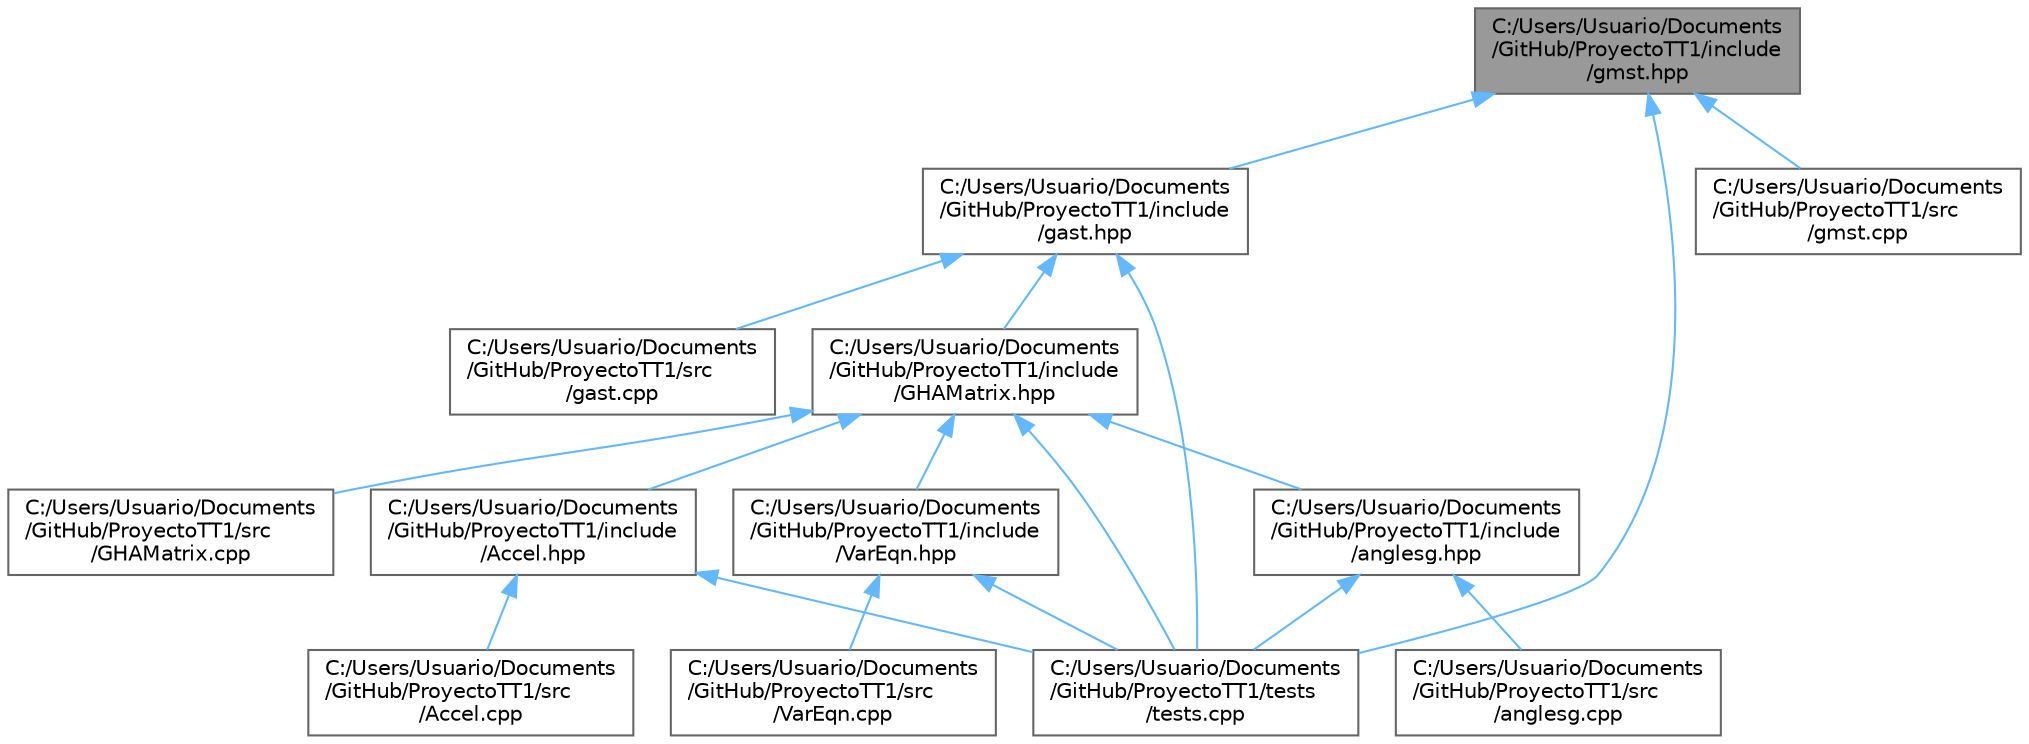 digraph "C:/Users/Usuario/Documents/GitHub/ProyectoTT1/include/gmst.hpp"
{
 // LATEX_PDF_SIZE
  bgcolor="transparent";
  edge [fontname=Helvetica,fontsize=10,labelfontname=Helvetica,labelfontsize=10];
  node [fontname=Helvetica,fontsize=10,shape=box,height=0.2,width=0.4];
  Node1 [id="Node000001",label="C:/Users/Usuario/Documents\l/GitHub/ProyectoTT1/include\l/gmst.hpp",height=0.2,width=0.4,color="gray40", fillcolor="grey60", style="filled", fontcolor="black",tooltip="Este archivo de cabecera contiene una implementación de la función gmst."];
  Node1 -> Node2 [id="edge1_Node000001_Node000002",dir="back",color="steelblue1",style="solid",tooltip=" "];
  Node2 [id="Node000002",label="C:/Users/Usuario/Documents\l/GitHub/ProyectoTT1/include\l/gast.hpp",height=0.2,width=0.4,color="grey40", fillcolor="white", style="filled",URL="$gast_8hpp.html",tooltip="Este archivo de cabecera contiene una implementación de la función gast."];
  Node2 -> Node3 [id="edge2_Node000002_Node000003",dir="back",color="steelblue1",style="solid",tooltip=" "];
  Node3 [id="Node000003",label="C:/Users/Usuario/Documents\l/GitHub/ProyectoTT1/include\l/GHAMatrix.hpp",height=0.2,width=0.4,color="grey40", fillcolor="white", style="filled",URL="$_g_h_a_matrix_8hpp.html",tooltip="Este archivo de cabecera contiene una implementación de la función GHAMatrix."];
  Node3 -> Node4 [id="edge3_Node000003_Node000004",dir="back",color="steelblue1",style="solid",tooltip=" "];
  Node4 [id="Node000004",label="C:/Users/Usuario/Documents\l/GitHub/ProyectoTT1/include\l/Accel.hpp",height=0.2,width=0.4,color="grey40", fillcolor="white", style="filled",URL="$_accel_8hpp.html",tooltip="Este archivo de cabecera contiene una implementación de la función Accel."];
  Node4 -> Node5 [id="edge4_Node000004_Node000005",dir="back",color="steelblue1",style="solid",tooltip=" "];
  Node5 [id="Node000005",label="C:/Users/Usuario/Documents\l/GitHub/ProyectoTT1/src\l/Accel.cpp",height=0.2,width=0.4,color="grey40", fillcolor="white", style="filled",URL="$_accel_8cpp.html",tooltip="Cálculo de la aceleración de un satélite orbitando la Tierra debido al campo gravitacional armónico d..."];
  Node4 -> Node6 [id="edge5_Node000004_Node000006",dir="back",color="steelblue1",style="solid",tooltip=" "];
  Node6 [id="Node000006",label="C:/Users/Usuario/Documents\l/GitHub/ProyectoTT1/tests\l/tests.cpp",height=0.2,width=0.4,color="grey40", fillcolor="white", style="filled",URL="$tests_8cpp.html",tooltip="Tests unitarios para los métodos del proyecto de TTI."];
  Node3 -> Node7 [id="edge6_Node000003_Node000007",dir="back",color="steelblue1",style="solid",tooltip=" "];
  Node7 [id="Node000007",label="C:/Users/Usuario/Documents\l/GitHub/ProyectoTT1/include\l/VarEqn.hpp",height=0.2,width=0.4,color="grey40", fillcolor="white", style="filled",URL="$_var_eqn_8hpp.html",tooltip="Este archivo de cabecera contiene una implementación de la función VarEqn."];
  Node7 -> Node8 [id="edge7_Node000007_Node000008",dir="back",color="steelblue1",style="solid",tooltip=" "];
  Node8 [id="Node000008",label="C:/Users/Usuario/Documents\l/GitHub/ProyectoTT1/src\l/VarEqn.cpp",height=0.2,width=0.4,color="grey40", fillcolor="white", style="filled",URL="$_var_eqn_8cpp.html",tooltip="Cálculo de las ecuaciones variacionales."];
  Node7 -> Node6 [id="edge8_Node000007_Node000006",dir="back",color="steelblue1",style="solid",tooltip=" "];
  Node3 -> Node9 [id="edge9_Node000003_Node000009",dir="back",color="steelblue1",style="solid",tooltip=" "];
  Node9 [id="Node000009",label="C:/Users/Usuario/Documents\l/GitHub/ProyectoTT1/include\l/anglesg.hpp",height=0.2,width=0.4,color="grey40", fillcolor="white", style="filled",URL="$anglesg_8hpp.html",tooltip="Este archivo de cabecera contiene una implementación de la función anglesg."];
  Node9 -> Node10 [id="edge10_Node000009_Node000010",dir="back",color="steelblue1",style="solid",tooltip=" "];
  Node10 [id="Node000010",label="C:/Users/Usuario/Documents\l/GitHub/ProyectoTT1/src\l/anglesg.cpp",height=0.2,width=0.4,color="grey40", fillcolor="white", style="filled",URL="$anglesg_8cpp.html",tooltip="Solución del problema de la determinación orbital usando tres avistamientos ópticos."];
  Node9 -> Node6 [id="edge11_Node000009_Node000006",dir="back",color="steelblue1",style="solid",tooltip=" "];
  Node3 -> Node11 [id="edge12_Node000003_Node000011",dir="back",color="steelblue1",style="solid",tooltip=" "];
  Node11 [id="Node000011",label="C:/Users/Usuario/Documents\l/GitHub/ProyectoTT1/src\l/GHAMatrix.cpp",height=0.2,width=0.4,color="grey40", fillcolor="white", style="filled",URL="$_g_h_a_matrix_8cpp.html",tooltip="Cálculo de la matriz de transofmración del ecuador y equinoccio real al ecuador de la Tierra y el sis..."];
  Node3 -> Node6 [id="edge13_Node000003_Node000006",dir="back",color="steelblue1",style="solid",tooltip=" "];
  Node2 -> Node12 [id="edge14_Node000002_Node000012",dir="back",color="steelblue1",style="solid",tooltip=" "];
  Node12 [id="Node000012",label="C:/Users/Usuario/Documents\l/GitHub/ProyectoTT1/src\l/gast.cpp",height=0.2,width=0.4,color="grey40", fillcolor="white", style="filled",URL="$gast_8cpp.html",tooltip="Cálculo del tiempo sidéreo aparente Greenwich."];
  Node2 -> Node6 [id="edge15_Node000002_Node000006",dir="back",color="steelblue1",style="solid",tooltip=" "];
  Node1 -> Node13 [id="edge16_Node000001_Node000013",dir="back",color="steelblue1",style="solid",tooltip=" "];
  Node13 [id="Node000013",label="C:/Users/Usuario/Documents\l/GitHub/ProyectoTT1/src\l/gmst.cpp",height=0.2,width=0.4,color="grey40", fillcolor="white", style="filled",URL="$gmst_8cpp.html",tooltip="Cálculo del tiempo medio sidéreo de Greenwich."];
  Node1 -> Node6 [id="edge17_Node000001_Node000006",dir="back",color="steelblue1",style="solid",tooltip=" "];
}

